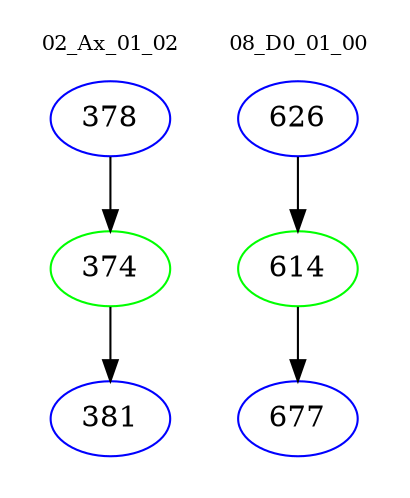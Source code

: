 digraph{
subgraph cluster_0 {
color = white
label = "02_Ax_01_02";
fontsize=10;
T0_378 [label="378", color="blue"]
T0_378 -> T0_374 [color="black"]
T0_374 [label="374", color="green"]
T0_374 -> T0_381 [color="black"]
T0_381 [label="381", color="blue"]
}
subgraph cluster_1 {
color = white
label = "08_D0_01_00";
fontsize=10;
T1_626 [label="626", color="blue"]
T1_626 -> T1_614 [color="black"]
T1_614 [label="614", color="green"]
T1_614 -> T1_677 [color="black"]
T1_677 [label="677", color="blue"]
}
}

